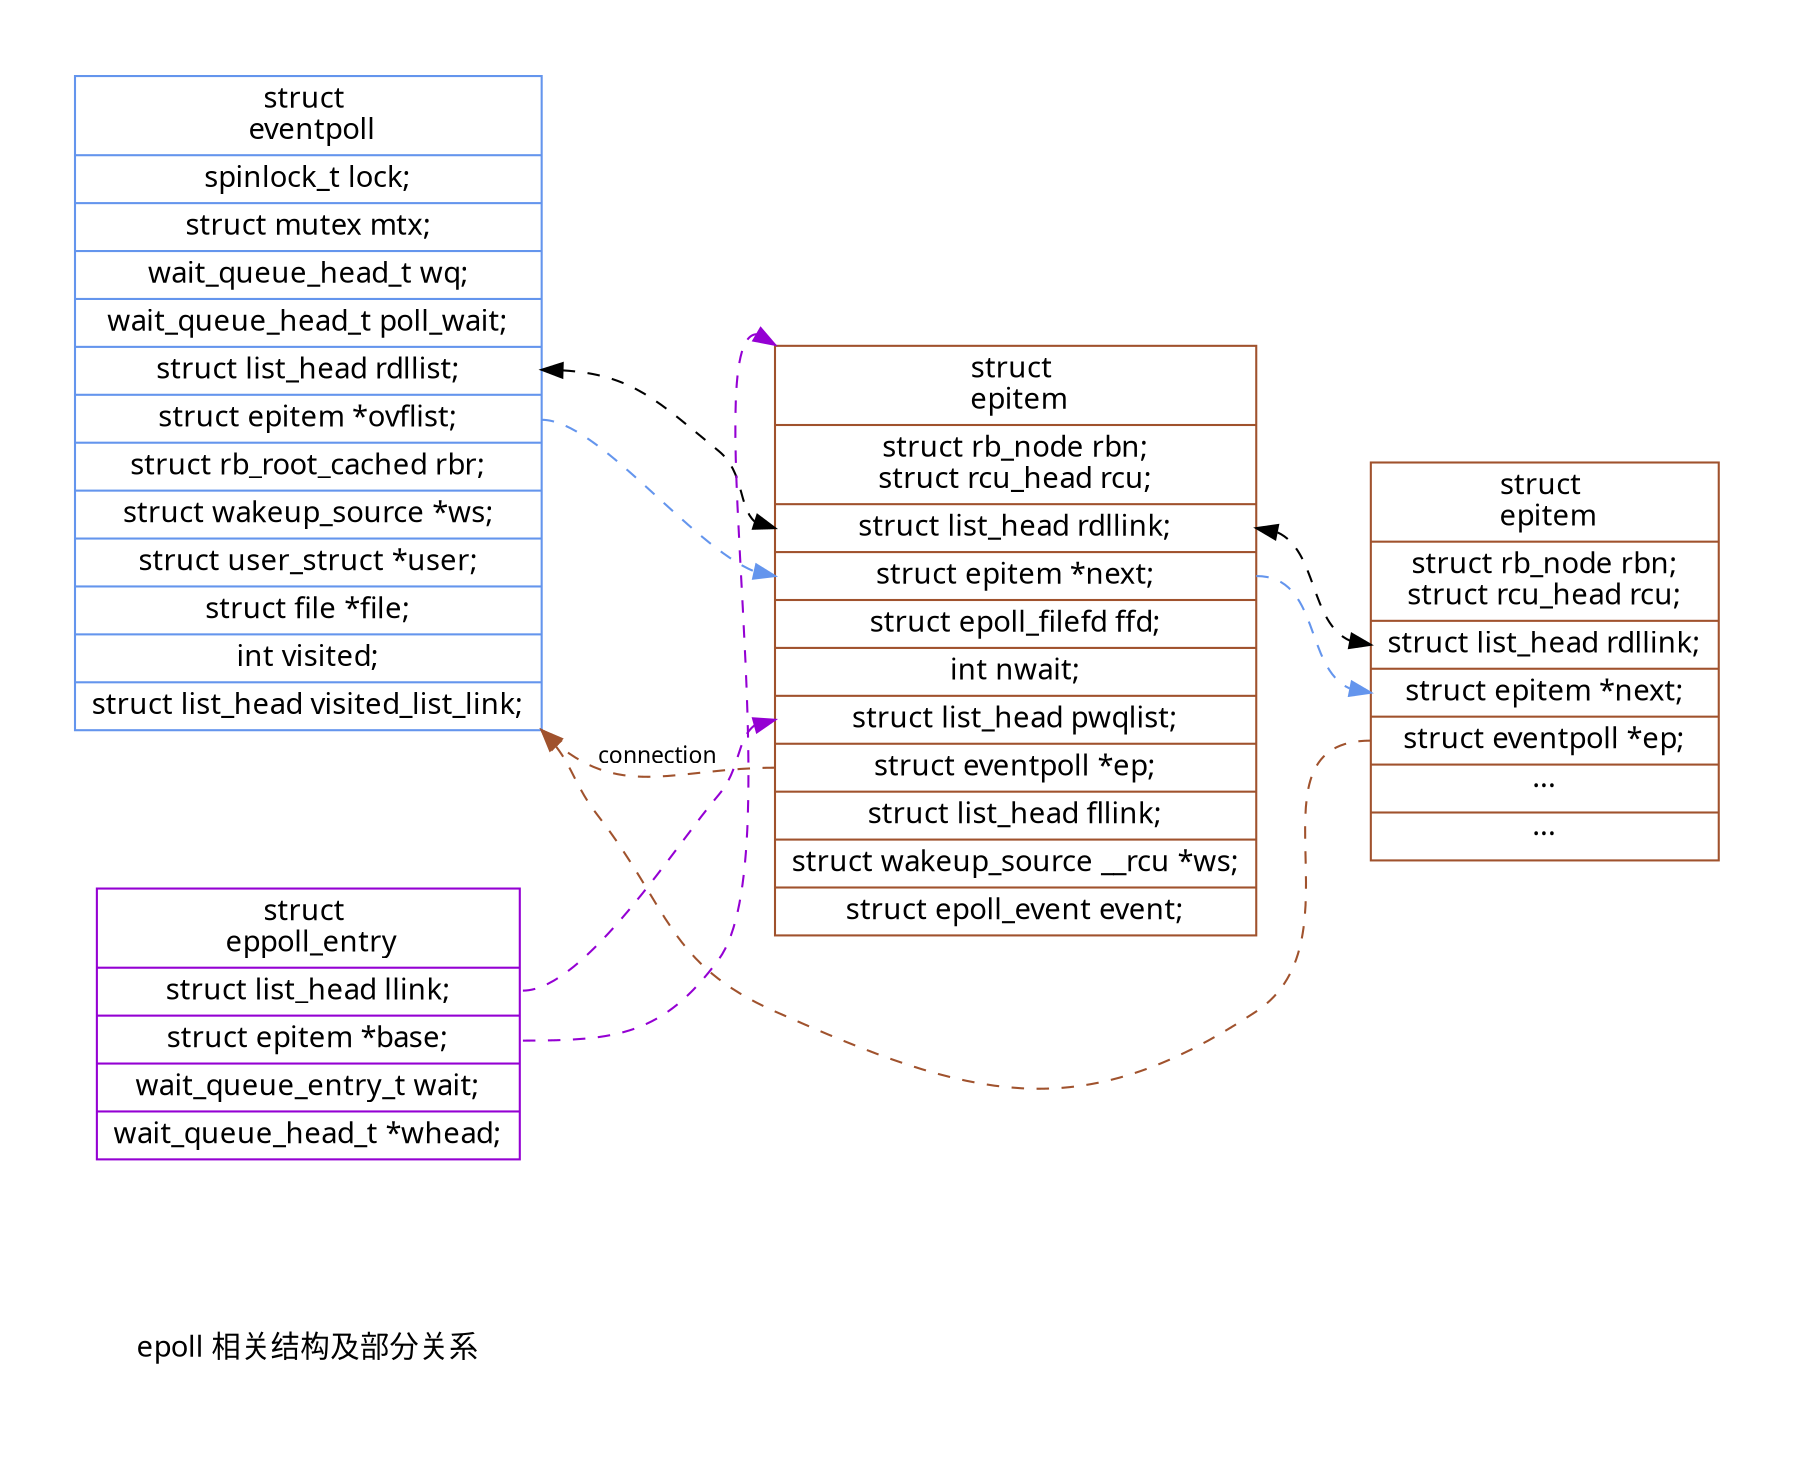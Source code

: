 //https://www.cnblogs.com/shuqin/p/11897207.html

digraph rankdot {
	compound=true
	margin="0,0"
	ranksep = .75
	nodesep = 1
	pad = .5
	rankdir = LR

	node [shape=record, charset = "UTF-8" fontname="Microsoft YaHei", fontsize=14]
	edge [style = dashed, charset = "UTF-8" fontname="Microsoft YaHei", fontsize=11]

	epoll [shape = plaintext, label = "epoll 相关结构及部分关系"]

	eventpoll [
		color = cornflowerblue,
		label = "<eventpoll> struct \n eventpoll |
			<lock> spinlock_t lock; |
			<mutex> struct mutex mtx; |
			<wq> wait_queue_head_t wq; |
			<poll_wait> wait_queue_head_t poll_wait; |
			<rdllist> struct list_head rdllist; |
			<ovflist> struct epitem *ovflist; |
			<rbr> struct rb_root_cached rbr; |
			<ws> struct wakeup_source *ws; |
			<user> struct user_struct *user; |
			<file> struct file *file; |
			<visited> int visited; |
			<visited_list_link> struct list_head visited_list_link;"
	]

	epitem [
		color = sienna,
		label = "<epitem> struct \n epitem  |
			<rb>struct rb_node rbn;\nstruct rcu_head rcu; |
			<rdllink> struct list_head rdllink; |
			<next> struct epitem *next; |
			<ffd> struct epoll_filefd ffd; |
			<nwait> int nwait; |
			<pwqlist> struct list_head pwqlist; |
			<ep> struct eventpoll *ep; |
			<fllink> struct list_head fllink; |
			<ws> struct wakeup_source __rcu *ws; |
			<event> struct epoll_event event;"
	]

	epitem2 [
		color = sienna,
		label = "<epitem> struct \n epitem |
			<rb>struct rb_node rbn;\nstruct rcu_head rcu; |
			<rdllink> struct list_head rdllink; |
			<next> struct epitem *next; |
			<ep> struct eventpoll *ep; |
			 ··· |
			 ··· "
	]

	eppoll_entry [
		color = darkviolet,
		label = "<entry> struct \n eppoll_entry |
			<llink> struct list_head llink; |
			<base> struct epitem *base; |
			<wait> wait_queue_entry_t wait; |
			<whead> wait_queue_head_t *whead;"
	]

	epitem:ep -> eventpoll:se [color = sienna, label="connection"]
	epitem2:ep -> eventpoll:se [color = sienna]
	eventpoll:ovflist -> epitem:next -> epitem2:next [color = cornflowerblue]
	eventpoll:rdllist -> epitem:rdllink -> epitem2:rdllink [dir = both]
	eppoll_entry:llink -> epitem:pwqlist [color = darkviolet]
	eppoll_entry:base -> epitem:nw  [color = darkviolet]
}
